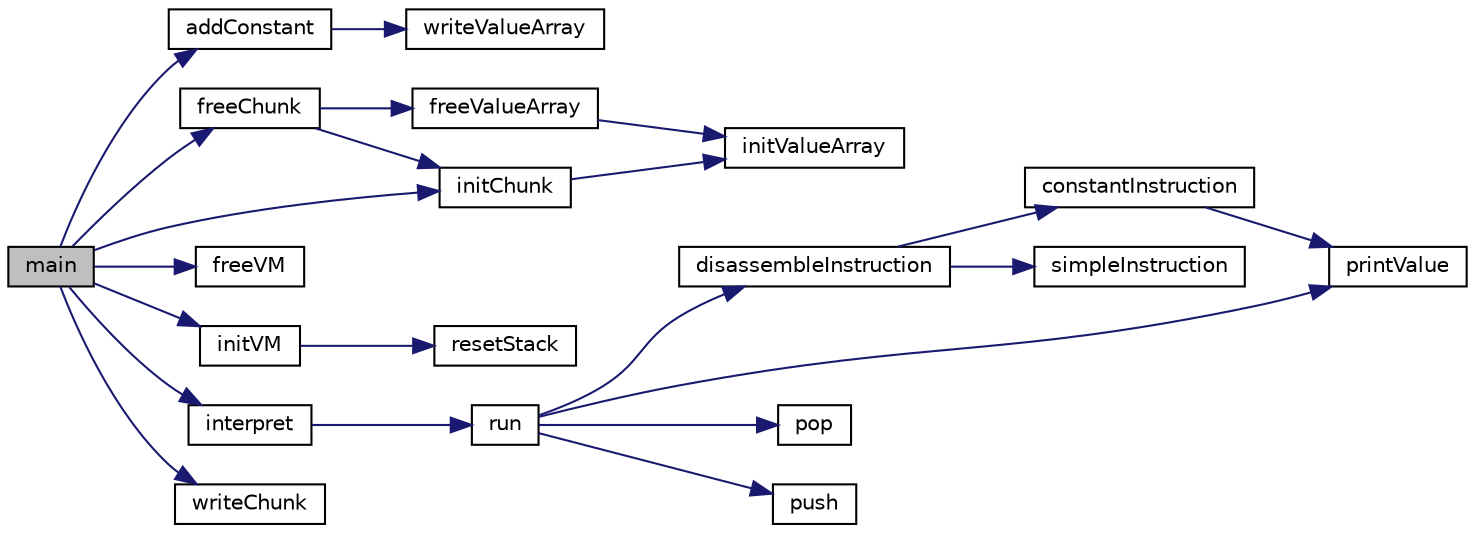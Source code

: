 digraph "main"
{
 // INTERACTIVE_SVG=YES
 // LATEX_PDF_SIZE
  edge [fontname="Helvetica",fontsize="10",labelfontname="Helvetica",labelfontsize="10"];
  node [fontname="Helvetica",fontsize="10",shape=record];
  rankdir="LR";
  Node1 [label="main",height=0.2,width=0.4,color="black", fillcolor="grey75", style="filled", fontcolor="black",tooltip=" "];
  Node1 -> Node2 [color="midnightblue",fontsize="10",style="solid",fontname="Helvetica"];
  Node2 [label="addConstant",height=0.2,width=0.4,color="black", fillcolor="white", style="filled",URL="$chunk_8c.html#ade1c9eed6f03b09db332b7ddf4639f5f",tooltip="Add a constant value to the given chunk."];
  Node2 -> Node3 [color="midnightblue",fontsize="10",style="solid",fontname="Helvetica"];
  Node3 [label="writeValueArray",height=0.2,width=0.4,color="black", fillcolor="white", style="filled",URL="$value_8c.html#a38e75520b9468a64c7bf5ada90e017c2",tooltip="Write a value to the end of the given array."];
  Node1 -> Node4 [color="midnightblue",fontsize="10",style="solid",fontname="Helvetica"];
  Node4 [label="freeChunk",height=0.2,width=0.4,color="black", fillcolor="white", style="filled",URL="$chunk_8c.html#ad8d91576259f317ef240aad402880875",tooltip="Free up the resources used by the given chunk."];
  Node4 -> Node5 [color="midnightblue",fontsize="10",style="solid",fontname="Helvetica"];
  Node5 [label="freeValueArray",height=0.2,width=0.4,color="black", fillcolor="white", style="filled",URL="$value_8c.html#a0c97a46aa82855c0fdc378ab019c5838",tooltip="Free up the resources used by the given array."];
  Node5 -> Node6 [color="midnightblue",fontsize="10",style="solid",fontname="Helvetica"];
  Node6 [label="initValueArray",height=0.2,width=0.4,color="black", fillcolor="white", style="filled",URL="$value_8c.html#a6b3e6aaa3c61222073b87c5c033c9370",tooltip="Initialise an empty array."];
  Node4 -> Node7 [color="midnightblue",fontsize="10",style="solid",fontname="Helvetica"];
  Node7 [label="initChunk",height=0.2,width=0.4,color="black", fillcolor="white", style="filled",URL="$chunk_8c.html#a6fb4c9316c5daf0ff4bd05af12e31849",tooltip="Initialise an empty chunk."];
  Node7 -> Node6 [color="midnightblue",fontsize="10",style="solid",fontname="Helvetica"];
  Node1 -> Node8 [color="midnightblue",fontsize="10",style="solid",fontname="Helvetica"];
  Node8 [label="freeVM",height=0.2,width=0.4,color="black", fillcolor="white", style="filled",URL="$vm_8c.html#a6658f129ef133f2405a16a8029e94946",tooltip=" "];
  Node1 -> Node7 [color="midnightblue",fontsize="10",style="solid",fontname="Helvetica"];
  Node1 -> Node9 [color="midnightblue",fontsize="10",style="solid",fontname="Helvetica"];
  Node9 [label="initVM",height=0.2,width=0.4,color="black", fillcolor="white", style="filled",URL="$vm_8c.html#aa4f1c4db348748b2c0dec224a3a1f5ee",tooltip=" "];
  Node9 -> Node10 [color="midnightblue",fontsize="10",style="solid",fontname="Helvetica"];
  Node10 [label="resetStack",height=0.2,width=0.4,color="black", fillcolor="white", style="filled",URL="$vm_8c.html#ac0d044b3a0ded52d3a63da33c555e142",tooltip=" "];
  Node1 -> Node11 [color="midnightblue",fontsize="10",style="solid",fontname="Helvetica"];
  Node11 [label="interpret",height=0.2,width=0.4,color="black", fillcolor="white", style="filled",URL="$vm_8c.html#ad52c376f7d71fd2cb43ad87e8b73c9c7",tooltip="Interpret a chunk of bytecode."];
  Node11 -> Node12 [color="midnightblue",fontsize="10",style="solid",fontname="Helvetica"];
  Node12 [label="run",height=0.2,width=0.4,color="black", fillcolor="white", style="filled",URL="$vm_8c.html#a534186f2e85014d9e17ca1b1cdbc70cd",tooltip=" "];
  Node12 -> Node13 [color="midnightblue",fontsize="10",style="solid",fontname="Helvetica"];
  Node13 [label="disassembleInstruction",height=0.2,width=0.4,color="black", fillcolor="white", style="filled",URL="$debug_8c.html#a867d9e6add2fbc6340e590e71776fa78",tooltip="Write the OpCode instruction to STDOUT."];
  Node13 -> Node14 [color="midnightblue",fontsize="10",style="solid",fontname="Helvetica"];
  Node14 [label="constantInstruction",height=0.2,width=0.4,color="black", fillcolor="white", style="filled",URL="$debug_8c.html#a8f5a369035da87257083bcec90bc3487",tooltip=" "];
  Node14 -> Node15 [color="midnightblue",fontsize="10",style="solid",fontname="Helvetica"];
  Node15 [label="printValue",height=0.2,width=0.4,color="black", fillcolor="white", style="filled",URL="$value_8c.html#a82c711c20ecc604872af80107c561375",tooltip=" "];
  Node13 -> Node16 [color="midnightblue",fontsize="10",style="solid",fontname="Helvetica"];
  Node16 [label="simpleInstruction",height=0.2,width=0.4,color="black", fillcolor="white", style="filled",URL="$debug_8c.html#aa3fe8041f8d02a586ddfb81f95048b7f",tooltip=" "];
  Node12 -> Node17 [color="midnightblue",fontsize="10",style="solid",fontname="Helvetica"];
  Node17 [label="pop",height=0.2,width=0.4,color="black", fillcolor="white", style="filled",URL="$vm_8c.html#a182b10dd85413185aed3c2e3db794041",tooltip="Retrieve the value on top of the VM stack."];
  Node12 -> Node15 [color="midnightblue",fontsize="10",style="solid",fontname="Helvetica"];
  Node12 -> Node18 [color="midnightblue",fontsize="10",style="solid",fontname="Helvetica"];
  Node18 [label="push",height=0.2,width=0.4,color="black", fillcolor="white", style="filled",URL="$vm_8c.html#ac56a5c5a8a90b5fac03dd9d59d2de40b",tooltip="Place a value on top of the VM stack."];
  Node1 -> Node19 [color="midnightblue",fontsize="10",style="solid",fontname="Helvetica"];
  Node19 [label="writeChunk",height=0.2,width=0.4,color="black", fillcolor="white", style="filled",URL="$chunk_8c.html#a39f84cc445d6fcd885816a3bd6dab12b",tooltip="Write a byte to the end of the given chunk."];
}
